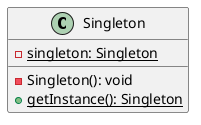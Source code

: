 @startuml Singleton

class Singleton {
  - {static} singleton: Singleton
  - Singleton(): void
  + {static} getInstance(): Singleton
}

@enduml
